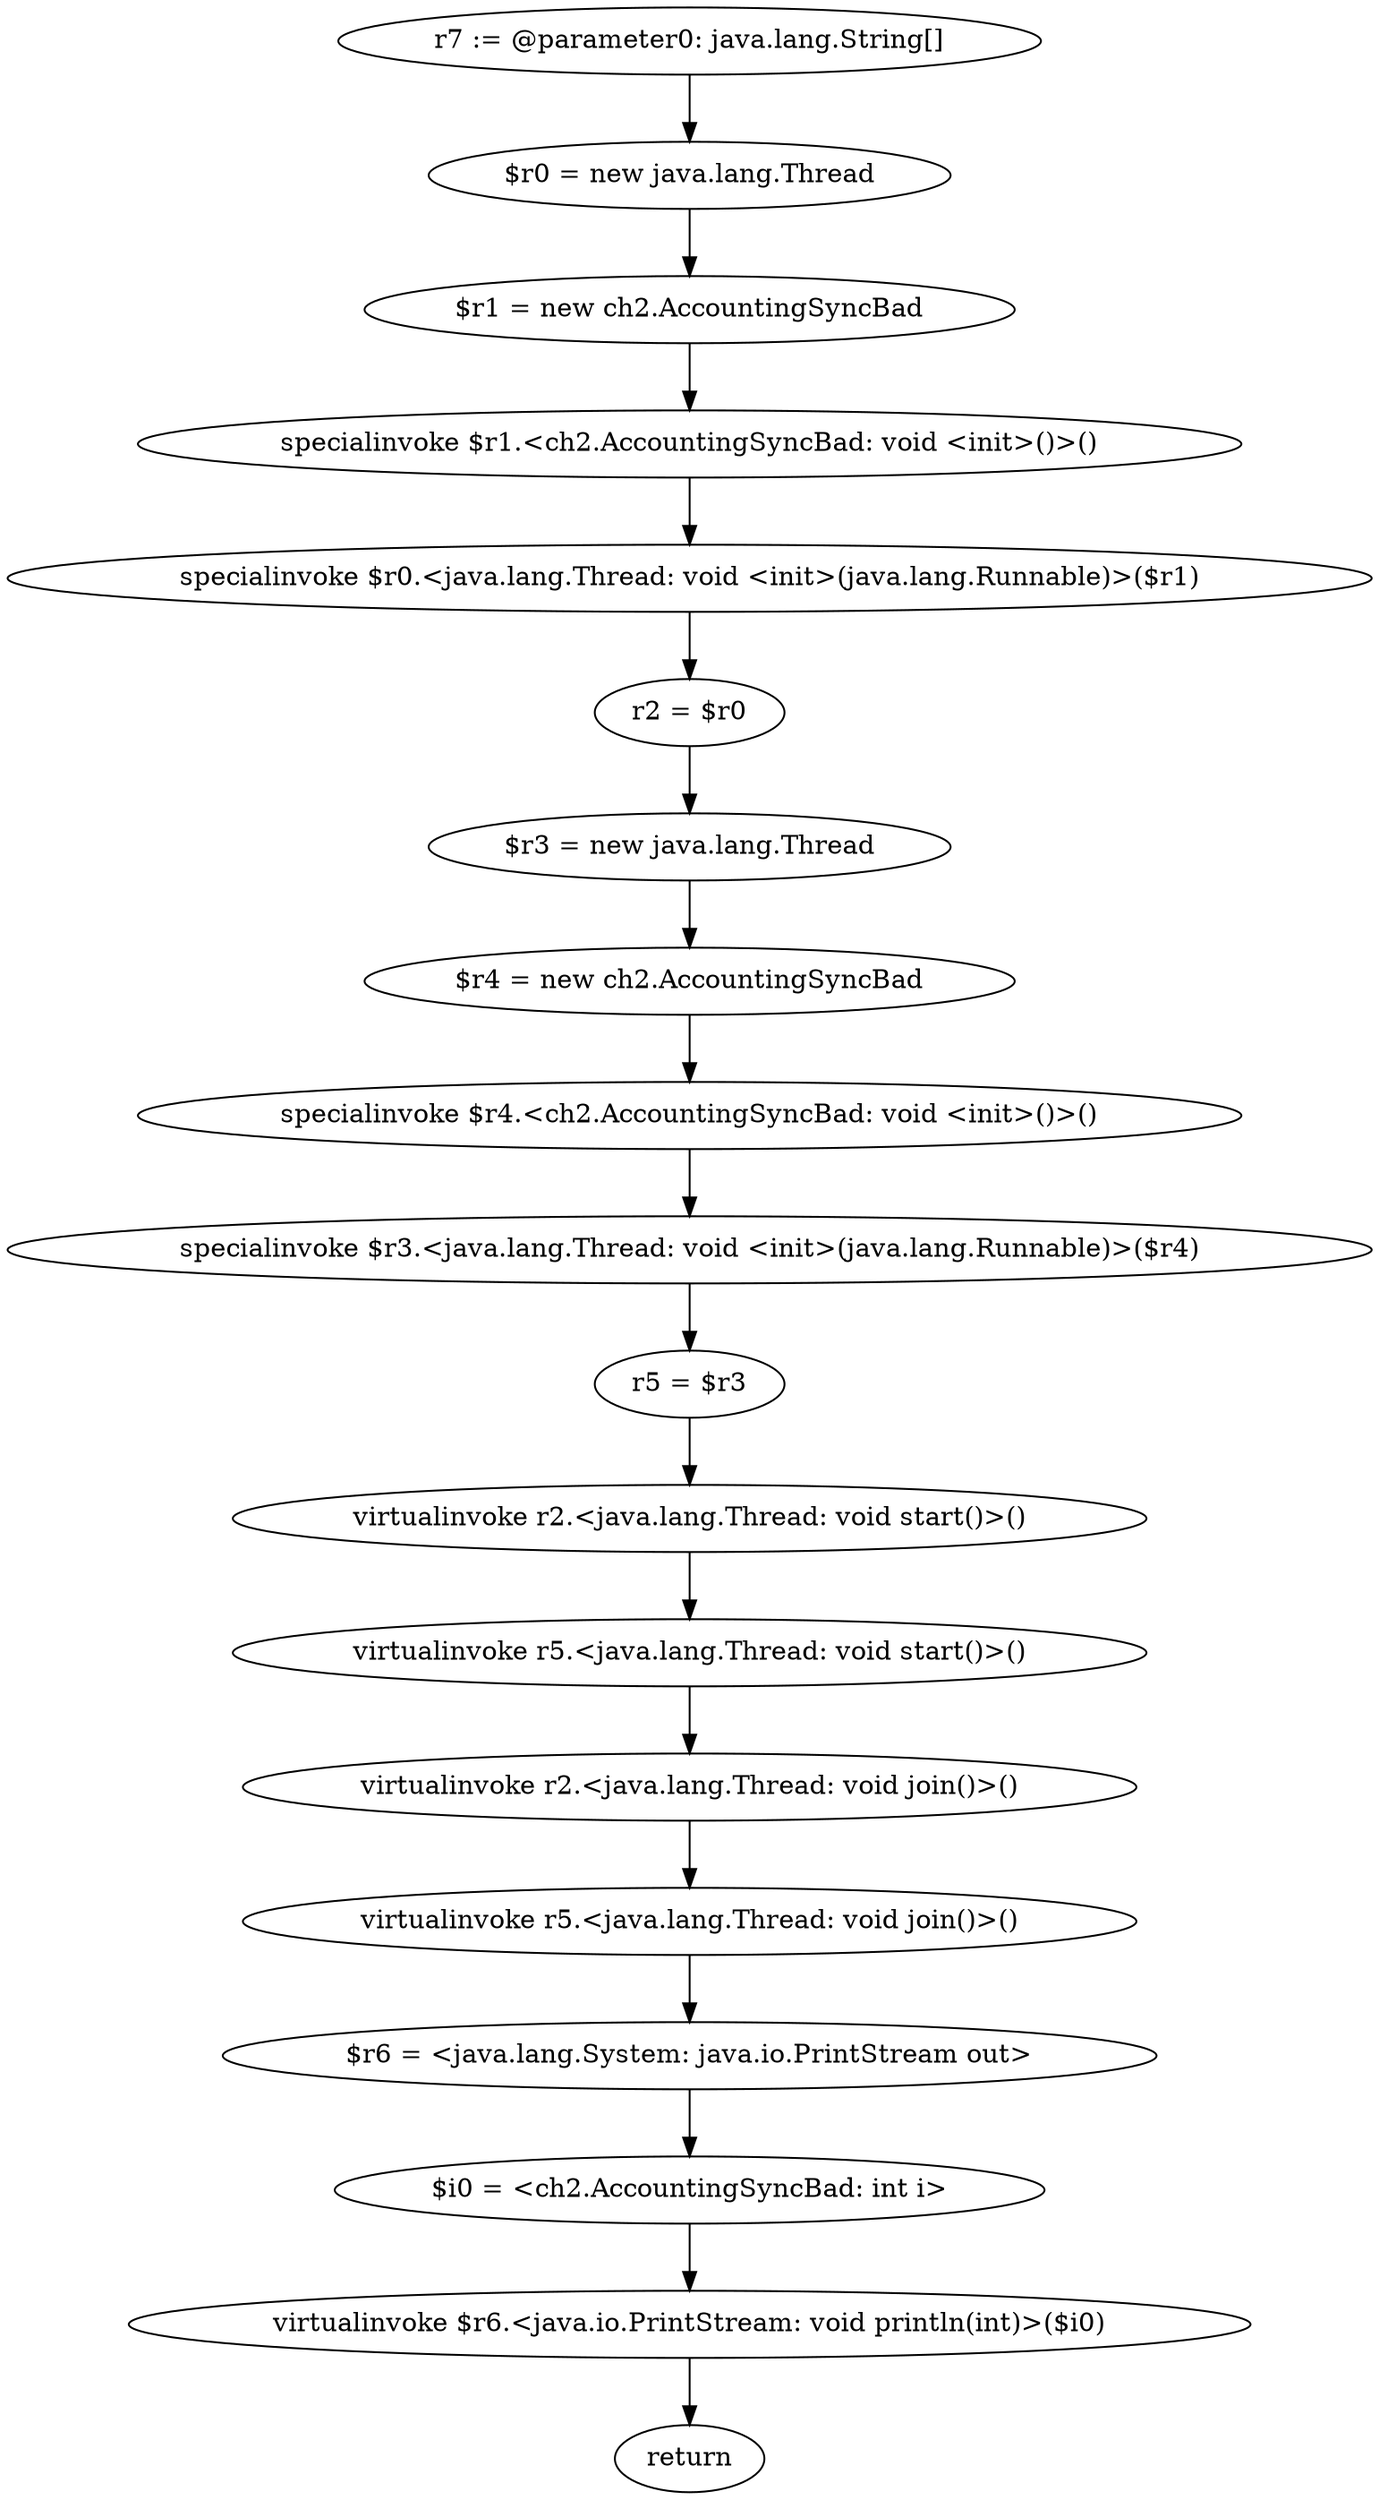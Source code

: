 digraph "unitGraph" {
    "r7 := @parameter0: java.lang.String[]"
    "$r0 = new java.lang.Thread"
    "$r1 = new ch2.AccountingSyncBad"
    "specialinvoke $r1.<ch2.AccountingSyncBad: void <init>()>()"
    "specialinvoke $r0.<java.lang.Thread: void <init>(java.lang.Runnable)>($r1)"
    "r2 = $r0"
    "$r3 = new java.lang.Thread"
    "$r4 = new ch2.AccountingSyncBad"
    "specialinvoke $r4.<ch2.AccountingSyncBad: void <init>()>()"
    "specialinvoke $r3.<java.lang.Thread: void <init>(java.lang.Runnable)>($r4)"
    "r5 = $r3"
    "virtualinvoke r2.<java.lang.Thread: void start()>()"
    "virtualinvoke r5.<java.lang.Thread: void start()>()"
    "virtualinvoke r2.<java.lang.Thread: void join()>()"
    "virtualinvoke r5.<java.lang.Thread: void join()>()"
    "$r6 = <java.lang.System: java.io.PrintStream out>"
    "$i0 = <ch2.AccountingSyncBad: int i>"
    "virtualinvoke $r6.<java.io.PrintStream: void println(int)>($i0)"
    "return"
    "r7 := @parameter0: java.lang.String[]"->"$r0 = new java.lang.Thread";
    "$r0 = new java.lang.Thread"->"$r1 = new ch2.AccountingSyncBad";
    "$r1 = new ch2.AccountingSyncBad"->"specialinvoke $r1.<ch2.AccountingSyncBad: void <init>()>()";
    "specialinvoke $r1.<ch2.AccountingSyncBad: void <init>()>()"->"specialinvoke $r0.<java.lang.Thread: void <init>(java.lang.Runnable)>($r1)";
    "specialinvoke $r0.<java.lang.Thread: void <init>(java.lang.Runnable)>($r1)"->"r2 = $r0";
    "r2 = $r0"->"$r3 = new java.lang.Thread";
    "$r3 = new java.lang.Thread"->"$r4 = new ch2.AccountingSyncBad";
    "$r4 = new ch2.AccountingSyncBad"->"specialinvoke $r4.<ch2.AccountingSyncBad: void <init>()>()";
    "specialinvoke $r4.<ch2.AccountingSyncBad: void <init>()>()"->"specialinvoke $r3.<java.lang.Thread: void <init>(java.lang.Runnable)>($r4)";
    "specialinvoke $r3.<java.lang.Thread: void <init>(java.lang.Runnable)>($r4)"->"r5 = $r3";
    "r5 = $r3"->"virtualinvoke r2.<java.lang.Thread: void start()>()";
    "virtualinvoke r2.<java.lang.Thread: void start()>()"->"virtualinvoke r5.<java.lang.Thread: void start()>()";
    "virtualinvoke r5.<java.lang.Thread: void start()>()"->"virtualinvoke r2.<java.lang.Thread: void join()>()";
    "virtualinvoke r2.<java.lang.Thread: void join()>()"->"virtualinvoke r5.<java.lang.Thread: void join()>()";
    "virtualinvoke r5.<java.lang.Thread: void join()>()"->"$r6 = <java.lang.System: java.io.PrintStream out>";
    "$r6 = <java.lang.System: java.io.PrintStream out>"->"$i0 = <ch2.AccountingSyncBad: int i>";
    "$i0 = <ch2.AccountingSyncBad: int i>"->"virtualinvoke $r6.<java.io.PrintStream: void println(int)>($i0)";
    "virtualinvoke $r6.<java.io.PrintStream: void println(int)>($i0)"->"return";
}
